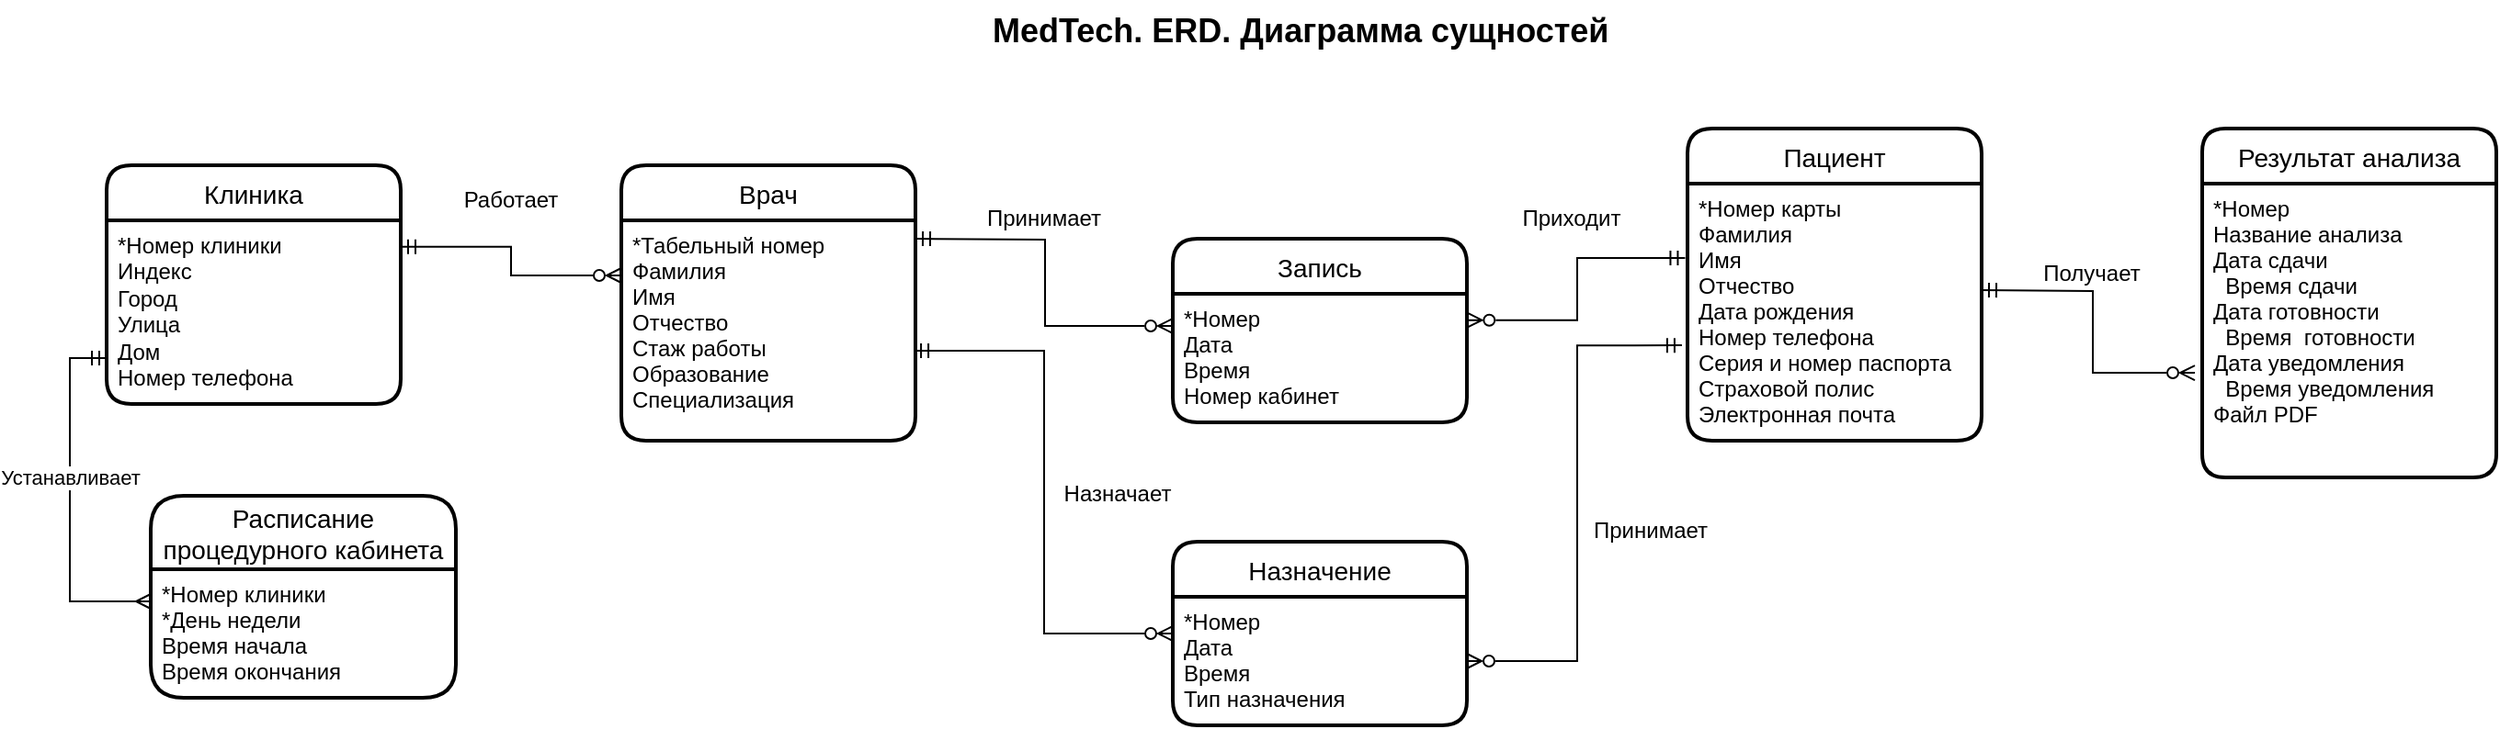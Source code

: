 <mxfile version="21.2.1" type="device" pages="3">
  <diagram id="ZXl2DW8-Nd9x8iIuQtbE" name="ERD_ProceduresBox=Doctor">
    <mxGraphModel dx="1440" dy="2016" grid="1" gridSize="10" guides="1" tooltips="1" connect="1" arrows="1" fold="1" page="1" pageScale="1" pageWidth="827" pageHeight="1169" math="0" shadow="0">
      <root>
        <mxCell id="0" />
        <mxCell id="1" parent="0" />
        <mxCell id="hkTPRWvrsV8Ne4Nc_PmN-1" style="edgeStyle=orthogonalEdgeStyle;rounded=0;orthogonalLoop=1;jettySize=auto;html=1;entryX=0;entryY=0.25;entryDx=0;entryDy=0;fontSize=11;startArrow=ERmandOne;startFill=0;endArrow=ERzeroToMany;endFill=0;exitX=1;exitY=0.144;exitDx=0;exitDy=0;exitPerimeter=0;" parent="1" source="hkTPRWvrsV8Ne4Nc_PmN-3" target="hkTPRWvrsV8Ne4Nc_PmN-5" edge="1">
          <mxGeometry relative="1" as="geometry" />
        </mxCell>
        <mxCell id="hkTPRWvrsV8Ne4Nc_PmN-2" value="Клиника" style="swimlane;childLayout=stackLayout;horizontal=1;startSize=30;horizontalStack=0;rounded=1;fontSize=14;fontStyle=0;strokeWidth=2;resizeParent=0;resizeLast=1;shadow=0;dashed=0;align=center;" parent="1" vertex="1">
          <mxGeometry x="60" y="50" width="160" height="130" as="geometry" />
        </mxCell>
        <mxCell id="hkTPRWvrsV8Ne4Nc_PmN-3" value="*Номер клиники&lt;br&gt;Индекс&lt;br&gt;Город&lt;br&gt;Улица&lt;br&gt;Дом&lt;br&gt;Номер телефона" style="align=left;strokeColor=none;fillColor=none;spacingLeft=4;fontSize=12;verticalAlign=top;resizable=0;rotatable=0;part=1;html=1;" parent="hkTPRWvrsV8Ne4Nc_PmN-2" vertex="1">
          <mxGeometry y="30" width="160" height="100" as="geometry" />
        </mxCell>
        <mxCell id="hkTPRWvrsV8Ne4Nc_PmN-4" value="Врач" style="swimlane;childLayout=stackLayout;horizontal=1;startSize=30;horizontalStack=0;rounded=1;fontSize=14;fontStyle=0;strokeWidth=2;resizeParent=0;resizeLast=1;shadow=0;dashed=0;align=center;" parent="1" vertex="1">
          <mxGeometry x="340" y="50" width="160" height="150" as="geometry" />
        </mxCell>
        <mxCell id="hkTPRWvrsV8Ne4Nc_PmN-5" value="*Табельный номер&#xa;Фамилия&#xa;Имя&#xa;Отчество &#xa;Стаж работы&#xa;Образование&#xa;Специализация" style="align=left;strokeColor=none;fillColor=none;spacingLeft=4;fontSize=12;verticalAlign=top;resizable=0;rotatable=0;part=1;" parent="hkTPRWvrsV8Ne4Nc_PmN-4" vertex="1">
          <mxGeometry y="30" width="160" height="120" as="geometry" />
        </mxCell>
        <mxCell id="hkTPRWvrsV8Ne4Nc_PmN-6" value="Пациент" style="swimlane;childLayout=stackLayout;horizontal=1;startSize=30;horizontalStack=0;rounded=1;fontSize=14;fontStyle=0;strokeWidth=2;resizeParent=0;resizeLast=1;shadow=0;dashed=0;align=center;" parent="1" vertex="1">
          <mxGeometry x="920" y="30" width="160" height="170" as="geometry" />
        </mxCell>
        <mxCell id="hkTPRWvrsV8Ne4Nc_PmN-7" value="*Номер карты&#xa;Фамилия&#xa;Имя &#xa;Отчество&#xa;Дата рождения&#xa;Номер телефона&#xa;Серия и номер паспорта&#xa;Страховой полис&#xa;Электронная почта" style="align=left;strokeColor=none;fillColor=none;spacingLeft=4;fontSize=12;verticalAlign=top;resizable=0;rotatable=0;part=1;" parent="hkTPRWvrsV8Ne4Nc_PmN-6" vertex="1">
          <mxGeometry y="30" width="160" height="140" as="geometry" />
        </mxCell>
        <mxCell id="hkTPRWvrsV8Ne4Nc_PmN-8" value="Запись" style="swimlane;childLayout=stackLayout;horizontal=1;startSize=30;horizontalStack=0;rounded=1;fontSize=14;fontStyle=0;strokeWidth=2;resizeParent=0;resizeLast=1;shadow=0;dashed=0;align=center;" parent="1" vertex="1">
          <mxGeometry x="640" y="90" width="160" height="100" as="geometry" />
        </mxCell>
        <mxCell id="hkTPRWvrsV8Ne4Nc_PmN-9" value="*Номер&#xa;Дата&#xa;Время&#xa;Номер кабинет" style="align=left;strokeColor=none;fillColor=none;spacingLeft=4;fontSize=12;verticalAlign=top;resizable=0;rotatable=0;part=1;" parent="hkTPRWvrsV8Ne4Nc_PmN-8" vertex="1">
          <mxGeometry y="30" width="160" height="70" as="geometry" />
        </mxCell>
        <mxCell id="hkTPRWvrsV8Ne4Nc_PmN-10" style="edgeStyle=orthogonalEdgeStyle;rounded=0;orthogonalLoop=1;jettySize=auto;html=1;entryX=1.001;entryY=0.205;entryDx=0;entryDy=0;fontSize=11;startArrow=ERmandOne;startFill=0;endArrow=ERzeroToMany;endFill=0;exitX=-0.008;exitY=0.289;exitDx=0;exitDy=0;entryPerimeter=0;exitPerimeter=0;" parent="1" source="hkTPRWvrsV8Ne4Nc_PmN-7" target="hkTPRWvrsV8Ne4Nc_PmN-9" edge="1">
          <mxGeometry relative="1" as="geometry" />
        </mxCell>
        <mxCell id="hkTPRWvrsV8Ne4Nc_PmN-11" style="edgeStyle=orthogonalEdgeStyle;rounded=0;orthogonalLoop=1;jettySize=auto;html=1;entryX=0;entryY=0.25;entryDx=0;entryDy=0;fontSize=11;startArrow=ERmandOne;startFill=0;endArrow=ERzeroToMany;endFill=0;" parent="1" target="hkTPRWvrsV8Ne4Nc_PmN-9" edge="1">
          <mxGeometry relative="1" as="geometry">
            <mxPoint x="500" y="90" as="sourcePoint" />
          </mxGeometry>
        </mxCell>
        <mxCell id="hkTPRWvrsV8Ne4Nc_PmN-12" value="&lt;font style=&quot;font-size: 12px;&quot;&gt;Работает&lt;/font&gt;" style="text;html=1;strokeColor=none;fillColor=none;align=center;verticalAlign=middle;whiteSpace=wrap;rounded=0;fontSize=20;" parent="1" vertex="1">
          <mxGeometry x="250" y="50" width="60" height="30" as="geometry" />
        </mxCell>
        <mxCell id="hkTPRWvrsV8Ne4Nc_PmN-13" value="&lt;font style=&quot;font-size: 12px;&quot;&gt;Принимает&lt;/font&gt;" style="text;html=1;strokeColor=none;fillColor=none;align=center;verticalAlign=middle;whiteSpace=wrap;rounded=0;fontSize=20;" parent="1" vertex="1">
          <mxGeometry x="540" y="60" width="60" height="30" as="geometry" />
        </mxCell>
        <mxCell id="hkTPRWvrsV8Ne4Nc_PmN-14" value="&lt;font style=&quot;font-size: 12px;&quot;&gt;Приходит&lt;/font&gt;" style="text;html=1;strokeColor=none;fillColor=none;align=center;verticalAlign=middle;whiteSpace=wrap;rounded=0;fontSize=20;" parent="1" vertex="1">
          <mxGeometry x="827" y="60" width="60" height="30" as="geometry" />
        </mxCell>
        <mxCell id="hkTPRWvrsV8Ne4Nc_PmN-15" value="Результат анализа" style="swimlane;childLayout=stackLayout;horizontal=1;startSize=30;horizontalStack=0;rounded=1;fontSize=14;fontStyle=0;strokeWidth=2;resizeParent=0;resizeLast=1;shadow=0;dashed=0;align=center;arcSize=14;" parent="1" vertex="1">
          <mxGeometry x="1200" y="30" width="160" height="190" as="geometry" />
        </mxCell>
        <mxCell id="hkTPRWvrsV8Ne4Nc_PmN-16" value="*Номер&#xa;Название анализа&#xa;Дата сдачи&#xa;  Время сдачи&#xa;Дата готовности&#xa;  Время  готовности&#xa;Дата уведомления&#xa;  Время уведомления&#xa;Файл PDF" style="align=left;strokeColor=none;fillColor=none;spacingLeft=4;fontSize=12;verticalAlign=top;resizable=0;rotatable=0;part=1;" parent="hkTPRWvrsV8Ne4Nc_PmN-15" vertex="1">
          <mxGeometry y="30" width="160" height="160" as="geometry" />
        </mxCell>
        <mxCell id="hkTPRWvrsV8Ne4Nc_PmN-17" style="edgeStyle=orthogonalEdgeStyle;rounded=0;orthogonalLoop=1;jettySize=auto;html=1;fontSize=11;startArrow=ERmandOne;startFill=0;endArrow=ERzeroToMany;endFill=0;entryX=-0.025;entryY=0.644;entryDx=0;entryDy=0;entryPerimeter=0;" parent="1" target="hkTPRWvrsV8Ne4Nc_PmN-16" edge="1">
          <mxGeometry relative="1" as="geometry">
            <mxPoint x="1080" y="118" as="sourcePoint" />
            <mxPoint x="780" y="234" as="targetPoint" />
          </mxGeometry>
        </mxCell>
        <mxCell id="hkTPRWvrsV8Ne4Nc_PmN-18" value="&lt;font style=&quot;font-size: 12px;&quot;&gt;Получает&lt;/font&gt;" style="text;html=1;strokeColor=none;fillColor=none;align=center;verticalAlign=middle;whiteSpace=wrap;rounded=0;fontSize=20;" parent="1" vertex="1">
          <mxGeometry x="1110" y="90" width="60" height="30" as="geometry" />
        </mxCell>
        <mxCell id="SaJz_vqMNugFHD-PWeMp-2" value="Назначение" style="swimlane;childLayout=stackLayout;horizontal=1;startSize=30;horizontalStack=0;rounded=1;fontSize=14;fontStyle=0;strokeWidth=2;resizeParent=0;resizeLast=1;shadow=0;dashed=0;align=center;" parent="1" vertex="1">
          <mxGeometry x="640" y="255" width="160" height="100" as="geometry" />
        </mxCell>
        <mxCell id="SaJz_vqMNugFHD-PWeMp-3" value="*Номер&#xa;Дата&#xa;Время&#xa;Тип назначения" style="align=left;strokeColor=none;fillColor=none;spacingLeft=4;fontSize=12;verticalAlign=top;resizable=0;rotatable=0;part=1;" parent="SaJz_vqMNugFHD-PWeMp-2" vertex="1">
          <mxGeometry y="30" width="160" height="70" as="geometry" />
        </mxCell>
        <mxCell id="SaJz_vqMNugFHD-PWeMp-4" style="edgeStyle=orthogonalEdgeStyle;rounded=0;orthogonalLoop=1;jettySize=auto;html=1;entryX=0;entryY=0.5;entryDx=0;entryDy=0;fontSize=11;startArrow=ERmandOne;startFill=0;endArrow=ERzeroToMany;endFill=0;exitX=0.994;exitY=0.592;exitDx=0;exitDy=0;exitPerimeter=0;" parent="1" source="hkTPRWvrsV8Ne4Nc_PmN-5" target="SaJz_vqMNugFHD-PWeMp-2" edge="1">
          <mxGeometry relative="1" as="geometry">
            <mxPoint x="510" y="100" as="sourcePoint" />
            <mxPoint x="650" y="148" as="targetPoint" />
          </mxGeometry>
        </mxCell>
        <mxCell id="SaJz_vqMNugFHD-PWeMp-5" value="&lt;font style=&quot;font-size: 12px;&quot;&gt;Назначает&lt;/font&gt;" style="text;html=1;strokeColor=none;fillColor=none;align=center;verticalAlign=middle;whiteSpace=wrap;rounded=0;fontSize=20;" parent="1" vertex="1">
          <mxGeometry x="580" y="210" width="60" height="30" as="geometry" />
        </mxCell>
        <mxCell id="SaJz_vqMNugFHD-PWeMp-7" style="edgeStyle=orthogonalEdgeStyle;rounded=0;orthogonalLoop=1;jettySize=auto;html=1;entryX=1;entryY=0.5;entryDx=0;entryDy=0;fontSize=11;startArrow=ERmandOne;startFill=0;endArrow=ERzeroToMany;endFill=0;exitX=-0.019;exitY=0.629;exitDx=0;exitDy=0;exitPerimeter=0;" parent="1" source="hkTPRWvrsV8Ne4Nc_PmN-7" target="SaJz_vqMNugFHD-PWeMp-3" edge="1">
          <mxGeometry relative="1" as="geometry">
            <mxPoint x="929" y="110" as="sourcePoint" />
            <mxPoint x="810" y="144" as="targetPoint" />
          </mxGeometry>
        </mxCell>
        <mxCell id="SaJz_vqMNugFHD-PWeMp-8" value="&lt;font style=&quot;font-size: 12px;&quot;&gt;Принимает&lt;/font&gt;" style="text;html=1;strokeColor=none;fillColor=none;align=center;verticalAlign=middle;whiteSpace=wrap;rounded=0;fontSize=20;" parent="1" vertex="1">
          <mxGeometry x="870" y="230" width="60" height="30" as="geometry" />
        </mxCell>
        <mxCell id="Uo2wWta1ekSTrTEE99n0-2" value="Расписание &#xa;процедурного кабинета" style="swimlane;childLayout=stackLayout;horizontal=1;startSize=40;horizontalStack=0;rounded=1;fontSize=14;fontStyle=0;strokeWidth=2;resizeParent=0;resizeLast=1;shadow=0;dashed=0;align=center;" parent="1" vertex="1">
          <mxGeometry x="84" y="230" width="166" height="110" as="geometry" />
        </mxCell>
        <mxCell id="Uo2wWta1ekSTrTEE99n0-3" value="*Номер клиники&#xa;*День недели&#xa;Время начала&#xa;Время окончания" style="align=left;strokeColor=none;fillColor=none;spacingLeft=4;fontSize=12;verticalAlign=top;resizable=0;rotatable=0;part=1;" parent="Uo2wWta1ekSTrTEE99n0-2" vertex="1">
          <mxGeometry y="40" width="166" height="70" as="geometry" />
        </mxCell>
        <mxCell id="Uo2wWta1ekSTrTEE99n0-4" value="Устанавливает" style="edgeStyle=orthogonalEdgeStyle;rounded=0;orthogonalLoop=1;jettySize=auto;html=1;entryX=0;entryY=0.25;entryDx=0;entryDy=0;fontSize=11;startArrow=ERmandOne;startFill=0;endArrow=ERmany;endFill=0;exitX=0;exitY=0.75;exitDx=0;exitDy=0;" parent="1" source="hkTPRWvrsV8Ne4Nc_PmN-3" target="Uo2wWta1ekSTrTEE99n0-3" edge="1">
          <mxGeometry x="-0.135" relative="1" as="geometry">
            <mxPoint x="230" y="156" as="sourcePoint" />
            <mxPoint x="350" y="170" as="targetPoint" />
            <Array as="points">
              <mxPoint x="40" y="155" />
              <mxPoint x="40" y="288" />
            </Array>
            <mxPoint as="offset" />
          </mxGeometry>
        </mxCell>
        <mxCell id="GjJm5sbr3TUNZWDOuJw_-1" value="&lt;div style=&quot;text-align: center;&quot;&gt;&lt;span style=&quot;font-size: 18px;&quot;&gt;&lt;b&gt;MedTech. ERD. Диаграмма сущностей&lt;/b&gt;&lt;/span&gt;&lt;/div&gt;" style="text;whiteSpace=wrap;html=1;" vertex="1" parent="1">
          <mxGeometry x="540" y="-40" width="560" height="70" as="geometry" />
        </mxCell>
      </root>
    </mxGraphModel>
  </diagram>
  <diagram id="FZimzOWbiY0pmrnXrLaN" name="DFD_контекстная">
    <mxGraphModel dx="1234" dy="1895" grid="1" gridSize="10" guides="1" tooltips="1" connect="1" arrows="1" fold="1" page="1" pageScale="1" pageWidth="827" pageHeight="1169" math="0" shadow="0">
      <root>
        <mxCell id="0" />
        <mxCell id="1" parent="0" />
        <mxCell id="EAW9twQUnGGo6U67r0AB-1" value="0" style="swimlane;childLayout=stackLayout;horizontal=1;startSize=30;horizontalStack=0;rounded=1;fontSize=14;fontStyle=0;strokeWidth=1;resizeParent=0;resizeLast=1;shadow=0;dashed=0;align=center;fillColor=#FFFFFF;" parent="1" vertex="1">
          <mxGeometry x="240" y="-550" width="460" height="110" as="geometry" />
        </mxCell>
        <mxCell id="EAW9twQUnGGo6U67r0AB-2" value="Приложение &quot;Вита&quot;" style="align=center;strokeColor=none;fillColor=none;spacingLeft=4;fontSize=12;verticalAlign=middle;resizable=0;rotatable=0;part=1;" parent="EAW9twQUnGGo6U67r0AB-1" vertex="1">
          <mxGeometry y="30" width="460" height="80" as="geometry" />
        </mxCell>
        <mxCell id="EAW9twQUnGGo6U67r0AB-3" value="Врач" style="html=1;dashed=0;whitespace=wrap;" parent="1" vertex="1">
          <mxGeometry x="240" y="-310" width="460" height="50" as="geometry" />
        </mxCell>
        <mxCell id="EAW9twQUnGGo6U67r0AB-4" value="Лаборатория" style="html=1;dashed=0;whitespace=wrap;" parent="1" vertex="1">
          <mxGeometry x="20" y="-510" width="110" height="50" as="geometry" />
        </mxCell>
        <mxCell id="EAW9twQUnGGo6U67r0AB-5" value="Пациент" style="html=1;dashed=0;whitespace=wrap;" parent="1" vertex="1">
          <mxGeometry x="240" y="-720" width="460" height="50" as="geometry" />
        </mxCell>
        <mxCell id="U1_i8zwQHB1odN1YmL2d-1" value="Назначение &lt;br&gt;на обследование" style="endArrow=classic;html=1;rounded=0;entryX=0.064;entryY=1.045;entryDx=0;entryDy=0;entryPerimeter=0;exitX=0.064;exitY=-0.014;exitDx=0;exitDy=0;exitPerimeter=0;" parent="1" source="EAW9twQUnGGo6U67r0AB-1" target="EAW9twQUnGGo6U67r0AB-5" edge="1">
          <mxGeometry width="50" height="50" relative="1" as="geometry">
            <mxPoint x="430" y="-600" as="sourcePoint" />
            <mxPoint x="433" y="-670" as="targetPoint" />
            <Array as="points" />
          </mxGeometry>
        </mxCell>
        <mxCell id="U1_i8zwQHB1odN1YmL2d-3" value="Уведомление о готовности &lt;br&gt;результатов анализов" style="endArrow=classic;html=1;rounded=0;exitX=0.25;exitY=0;exitDx=0;exitDy=0;" parent="1" edge="1">
          <mxGeometry x="0.5" width="50" height="50" relative="1" as="geometry">
            <mxPoint x="450" y="-550" as="sourcePoint" />
            <mxPoint x="450" y="-670" as="targetPoint" />
            <Array as="points" />
            <mxPoint as="offset" />
          </mxGeometry>
        </mxCell>
        <mxCell id="U1_i8zwQHB1odN1YmL2d-6" value="Расписание &lt;br&gt;процедурного кабинета" style="endArrow=classic;html=1;rounded=0;exitX=0.229;exitY=-0.016;exitDx=0;exitDy=0;exitPerimeter=0;entryX=0.228;entryY=1;entryDx=0;entryDy=0;entryPerimeter=0;" parent="1" source="EAW9twQUnGGo6U67r0AB-1" target="EAW9twQUnGGo6U67r0AB-5" edge="1">
          <mxGeometry x="-0.51" width="50" height="50" relative="1" as="geometry">
            <mxPoint x="330" y="-570" as="sourcePoint" />
            <mxPoint x="431" y="-539" as="targetPoint" />
            <Array as="points" />
            <mxPoint as="offset" />
          </mxGeometry>
        </mxCell>
        <mxCell id="U1_i8zwQHB1odN1YmL2d-8" value="Запрос результатов &lt;br&gt;анализов" style="endArrow=classic;html=1;rounded=0;entryX=0.642;entryY=-0.025;entryDx=0;entryDy=0;entryPerimeter=0;exitX=0.637;exitY=0.995;exitDx=0;exitDy=0;exitPerimeter=0;" parent="1" source="EAW9twQUnGGo6U67r0AB-5" target="EAW9twQUnGGo6U67r0AB-1" edge="1">
          <mxGeometry x="-0.014" y="3" width="50" height="50" relative="1" as="geometry">
            <mxPoint x="610" y="-650" as="sourcePoint" />
            <mxPoint x="490" y="-540" as="targetPoint" />
            <Array as="points" />
            <mxPoint as="offset" />
          </mxGeometry>
        </mxCell>
        <mxCell id="U1_i8zwQHB1odN1YmL2d-9" value="Результаты &lt;br&gt;анализов" style="endArrow=classic;html=1;rounded=0;exitX=0.803;exitY=-0.014;exitDx=0;exitDy=0;exitPerimeter=0;entryX=0.8;entryY=1.07;entryDx=0;entryDy=0;entryPerimeter=0;" parent="1" source="EAW9twQUnGGo6U67r0AB-1" target="EAW9twQUnGGo6U67r0AB-5" edge="1">
          <mxGeometry x="-0.483" y="-2" width="50" height="50" relative="1" as="geometry">
            <mxPoint x="460" y="-540" as="sourcePoint" />
            <mxPoint x="596" y="-669" as="targetPoint" />
            <Array as="points" />
            <mxPoint as="offset" />
          </mxGeometry>
        </mxCell>
        <mxCell id="U1_i8zwQHB1odN1YmL2d-10" value="Назначение &lt;br&gt;на лечение" style="endArrow=classic;html=1;rounded=0;entryX=0.949;entryY=1.045;entryDx=0;entryDy=0;entryPerimeter=0;exitX=0.955;exitY=0.009;exitDx=0;exitDy=0;exitPerimeter=0;" parent="1" source="EAW9twQUnGGo6U67r0AB-1" target="EAW9twQUnGGo6U67r0AB-5" edge="1">
          <mxGeometry x="0.597" width="50" height="50" relative="1" as="geometry">
            <mxPoint x="405" y="-450" as="sourcePoint" />
            <mxPoint x="279" y="-658" as="targetPoint" />
            <Array as="points" />
            <mxPoint y="-1" as="offset" />
          </mxGeometry>
        </mxCell>
        <mxCell id="U1_i8zwQHB1odN1YmL2d-11" value="Результаты &lt;br&gt;анализов" style="endArrow=classic;html=1;rounded=0;exitX=1;exitY=0.5;exitDx=0;exitDy=0;entryX=0.001;entryY=0.387;entryDx=0;entryDy=0;entryPerimeter=0;" parent="1" source="EAW9twQUnGGo6U67r0AB-4" target="EAW9twQUnGGo6U67r0AB-2" edge="1">
          <mxGeometry x="-0.11" y="-3" width="50" height="50" relative="1" as="geometry">
            <mxPoint x="470" y="-350" as="sourcePoint" />
            <mxPoint x="240" y="-460" as="targetPoint" />
            <Array as="points" />
            <mxPoint as="offset" />
          </mxGeometry>
        </mxCell>
        <mxCell id="U1_i8zwQHB1odN1YmL2d-13" value="Назначение &lt;br&gt;на обследование" style="endArrow=classic;html=1;rounded=0;entryX=0.077;entryY=1.028;entryDx=0;entryDy=0;entryPerimeter=0;exitX=0.077;exitY=-0.03;exitDx=0;exitDy=0;exitPerimeter=0;" parent="1" source="EAW9twQUnGGo6U67r0AB-3" target="EAW9twQUnGGo6U67r0AB-2" edge="1">
          <mxGeometry width="50" height="50" relative="1" as="geometry">
            <mxPoint x="240" y="-355" as="sourcePoint" />
            <mxPoint x="279" y="-658" as="targetPoint" />
            <Array as="points" />
          </mxGeometry>
        </mxCell>
        <mxCell id="U1_i8zwQHB1odN1YmL2d-14" value="Назначение &lt;br&gt;на лечение" style="endArrow=classic;html=1;rounded=0;entryX=0.96;entryY=1.044;entryDx=0;entryDy=0;exitX=0.968;exitY=0.02;exitDx=0;exitDy=0;exitPerimeter=0;entryPerimeter=0;" parent="1" source="EAW9twQUnGGo6U67r0AB-3" target="EAW9twQUnGGo6U67r0AB-2" edge="1">
          <mxGeometry x="0.597" width="50" height="50" relative="1" as="geometry">
            <mxPoint x="555" y="-470" as="sourcePoint" />
            <mxPoint x="687" y="-658" as="targetPoint" />
            <Array as="points" />
            <mxPoint y="-1" as="offset" />
          </mxGeometry>
        </mxCell>
        <mxCell id="U1_i8zwQHB1odN1YmL2d-15" value="Запрос результатов &lt;br&gt;анализов" style="endArrow=classic;html=1;rounded=0;entryX=0.642;entryY=0.997;entryDx=0;entryDy=0;exitX=0.651;exitY=-0.005;exitDx=0;exitDy=0;exitPerimeter=0;entryPerimeter=0;" parent="1" source="EAW9twQUnGGo6U67r0AB-3" target="EAW9twQUnGGo6U67r0AB-2" edge="1">
          <mxGeometry x="-0.541" y="-3" width="50" height="50" relative="1" as="geometry">
            <mxPoint x="543" y="-660" as="sourcePoint" />
            <mxPoint x="508" y="-542" as="targetPoint" />
            <Array as="points" />
            <mxPoint as="offset" />
          </mxGeometry>
        </mxCell>
        <mxCell id="U1_i8zwQHB1odN1YmL2d-17" value="Результаты &lt;br&gt;анализов" style="endArrow=classic;html=1;rounded=0;entryX=0.811;entryY=-0.005;entryDx=0;entryDy=0;entryPerimeter=0;exitX=0.805;exitY=1.028;exitDx=0;exitDy=0;exitPerimeter=0;" parent="1" source="EAW9twQUnGGo6U67r0AB-2" target="EAW9twQUnGGo6U67r0AB-3" edge="1">
          <mxGeometry x="-0.23" y="-5" width="50" height="50" relative="1" as="geometry">
            <mxPoint x="450" y="-440" as="sourcePoint" />
            <mxPoint x="606" y="-659" as="targetPoint" />
            <Array as="points" />
            <mxPoint as="offset" />
          </mxGeometry>
        </mxCell>
        <mxCell id="9NMPc4JdDQeEAG2CAaYq-1" value="&lt;div style=&quot;text-align: center;&quot;&gt;&lt;span style=&quot;font-size: 18px;&quot;&gt;&lt;b&gt;MedTech. Data Flow&amp;nbsp;&amp;nbsp;&lt;/b&gt;&lt;/span&gt;&lt;/div&gt;&lt;div style=&quot;text-align: center;&quot;&gt;&lt;span style=&quot;font-size: 18px;&quot;&gt;&lt;b&gt;Контекстная диаграмма потоков данных&lt;/b&gt;&lt;/span&gt;&lt;/div&gt;" style="text;whiteSpace=wrap;html=1;" vertex="1" parent="1">
          <mxGeometry x="290" y="-780" width="450" height="40" as="geometry" />
        </mxCell>
      </root>
    </mxGraphModel>
  </diagram>
  <diagram id="5hfhekeH1kYWlCb4wukP" name="DFD_логические">
    <mxGraphModel dx="1440" dy="2016" grid="1" gridSize="10" guides="1" tooltips="1" connect="1" arrows="1" fold="1" page="1" pageScale="1" pageWidth="827" pageHeight="1169" math="0" shadow="0">
      <root>
        <mxCell id="0" />
        <mxCell id="1" parent="0" />
        <mxCell id="zHWXq6wu1UEvpox1hKBq-1" value="Пациент" style="html=1;fontSize=11;" parent="1" vertex="1">
          <mxGeometry x="410" y="-660" width="770" height="50" as="geometry" />
        </mxCell>
        <mxCell id="zHWXq6wu1UEvpox1hKBq-2" value="Врач" style="html=1;fontSize=11;" parent="1" vertex="1">
          <mxGeometry x="420" y="-210" width="760" height="50" as="geometry" />
        </mxCell>
        <mxCell id="zHWXq6wu1UEvpox1hKBq-3" value="Лаборатория" style="html=1;fontSize=11;" parent="1" vertex="1">
          <mxGeometry x="190" y="-510" width="110" height="50" as="geometry" />
        </mxCell>
        <mxCell id="zHWXq6wu1UEvpox1hKBq-4" value="1" style="swimlane;childLayout=stackLayout;horizontal=1;startSize=30;horizontalStack=0;rounded=1;fontSize=14;fontStyle=0;strokeWidth=1;resizeParent=0;resizeLast=1;shadow=0;dashed=0;align=center;fillColor=#FFFFFF;" parent="1" vertex="1">
          <mxGeometry x="414" y="-470" width="356" height="110" as="geometry" />
        </mxCell>
        <mxCell id="zHWXq6wu1UEvpox1hKBq-5" value="Пройти обследование" style="align=center;strokeColor=none;fillColor=none;spacingLeft=4;fontSize=12;verticalAlign=middle;resizable=0;rotatable=0;part=1;" parent="zHWXq6wu1UEvpox1hKBq-4" vertex="1">
          <mxGeometry y="30" width="356" height="80" as="geometry" />
        </mxCell>
        <mxCell id="IhU7oc8Vnzvh6mDa7Yuc-6" value="Назначение &lt;br&gt;на обследование" style="endArrow=classic;html=1;rounded=0;exitX=0.077;exitY=-0.005;exitDx=0;exitDy=0;exitPerimeter=0;entryX=0.04;entryY=1.06;entryDx=0;entryDy=0;entryPerimeter=0;" parent="1" source="zHWXq6wu1UEvpox1hKBq-4" target="zHWXq6wu1UEvpox1hKBq-1" edge="1">
          <mxGeometry width="50" height="50" relative="1" as="geometry">
            <mxPoint x="1060" y="-530" as="sourcePoint" />
            <mxPoint x="440" y="-590" as="targetPoint" />
            <Array as="points" />
          </mxGeometry>
        </mxCell>
        <mxCell id="IhU7oc8Vnzvh6mDa7Yuc-7" value="Уведомление о готовности &lt;br&gt;результатов анализов" style="endArrow=classic;html=1;rounded=0;exitX=0.412;exitY=-0.005;exitDx=0;exitDy=0;entryX=0.195;entryY=1.036;entryDx=0;entryDy=0;entryPerimeter=0;exitPerimeter=0;" parent="1" source="zHWXq6wu1UEvpox1hKBq-4" target="zHWXq6wu1UEvpox1hKBq-1" edge="1">
          <mxGeometry x="0.5" width="50" height="50" relative="1" as="geometry">
            <mxPoint x="1080" y="-480" as="sourcePoint" />
            <mxPoint x="1080" y="-600" as="targetPoint" />
            <Array as="points" />
            <mxPoint as="offset" />
          </mxGeometry>
        </mxCell>
        <mxCell id="IhU7oc8Vnzvh6mDa7Yuc-8" value="Расписание&lt;br style=&quot;border-color: var(--border-color);&quot;&gt;процедурного кабинета" style="endArrow=none;html=1;rounded=0;exitX=0.125;exitY=1.06;exitDx=0;exitDy=0;entryX=0.25;entryY=0;entryDx=0;entryDy=0;exitPerimeter=0;startArrow=classic;startFill=1;endFill=0;" parent="1" source="zHWXq6wu1UEvpox1hKBq-1" target="zHWXq6wu1UEvpox1hKBq-4" edge="1">
          <mxGeometry x="0.416" y="-1" width="50" height="50" relative="1" as="geometry">
            <mxPoint x="972" y="-589" as="sourcePoint" />
            <mxPoint x="1061" y="-469" as="targetPoint" />
            <Array as="points" />
            <mxPoint y="1" as="offset" />
          </mxGeometry>
        </mxCell>
        <mxCell id="IhU7oc8Vnzvh6mDa7Yuc-9" value="Запрос результатов &lt;br&gt;анализов" style="endArrow=classic;html=1;rounded=0;entryX=0.572;entryY=-0.016;entryDx=0;entryDy=0;entryPerimeter=0;exitX=0.266;exitY=1.036;exitDx=0;exitDy=0;exitPerimeter=0;" parent="1" source="zHWXq6wu1UEvpox1hKBq-1" target="zHWXq6wu1UEvpox1hKBq-4" edge="1">
          <mxGeometry x="-0.014" y="3" width="50" height="50" relative="1" as="geometry">
            <mxPoint x="1240" y="-580" as="sourcePoint" />
            <mxPoint x="1120" y="-470" as="targetPoint" />
            <Array as="points" />
            <mxPoint as="offset" />
          </mxGeometry>
        </mxCell>
        <mxCell id="IhU7oc8Vnzvh6mDa7Yuc-10" value="Результаты &lt;br&gt;анализов" style="endArrow=classic;html=1;rounded=0;exitX=0.858;exitY=-0.016;exitDx=0;exitDy=0;exitPerimeter=0;entryX=0.396;entryY=1.013;entryDx=0;entryDy=0;entryPerimeter=0;" parent="1" source="zHWXq6wu1UEvpox1hKBq-4" target="zHWXq6wu1UEvpox1hKBq-1" edge="1">
          <mxGeometry x="-0.483" y="-2" width="50" height="50" relative="1" as="geometry">
            <mxPoint x="1090" y="-470" as="sourcePoint" />
            <mxPoint x="1226" y="-599" as="targetPoint" />
            <Array as="points" />
            <mxPoint as="offset" />
          </mxGeometry>
        </mxCell>
        <mxCell id="IhU7oc8Vnzvh6mDa7Yuc-11" value="Назначение &lt;br&gt;на лечение" style="endArrow=classic;html=1;rounded=0;entryX=0.93;entryY=1.036;entryDx=0;entryDy=0;entryPerimeter=0;exitX=0.839;exitY=-0.016;exitDx=0;exitDy=0;exitPerimeter=0;" parent="1" source="IhU7oc8Vnzvh6mDa7Yuc-19" target="zHWXq6wu1UEvpox1hKBq-1" edge="1">
          <mxGeometry x="0.597" width="50" height="50" relative="1" as="geometry">
            <mxPoint x="1455" y="-360" as="sourcePoint" />
            <mxPoint x="881.62" y="-610.55" as="targetPoint" />
            <Array as="points" />
            <mxPoint y="-1" as="offset" />
          </mxGeometry>
        </mxCell>
        <mxCell id="IhU7oc8Vnzvh6mDa7Yuc-12" value="Результаты &lt;br&gt;анализов" style="endArrow=classic;html=1;rounded=0;exitX=1;exitY=0.5;exitDx=0;exitDy=0;entryX=-0.005;entryY=0.368;entryDx=0;entryDy=0;entryPerimeter=0;" parent="1" source="zHWXq6wu1UEvpox1hKBq-3" target="zHWXq6wu1UEvpox1hKBq-5" edge="1">
          <mxGeometry x="-0.11" y="-3" width="50" height="50" relative="1" as="geometry">
            <mxPoint x="1100" y="-280" as="sourcePoint" />
            <mxPoint x="870" y="-390" as="targetPoint" />
            <Array as="points" />
            <mxPoint as="offset" />
          </mxGeometry>
        </mxCell>
        <mxCell id="IhU7oc8Vnzvh6mDa7Yuc-13" value="Назначение &lt;br&gt;на обследование" style="endArrow=classic;html=1;rounded=0;entryX=0.103;entryY=1.015;entryDx=0;entryDy=0;entryPerimeter=0;exitX=0.039;exitY=-0.022;exitDx=0;exitDy=0;exitPerimeter=0;" parent="1" source="zHWXq6wu1UEvpox1hKBq-2" target="zHWXq6wu1UEvpox1hKBq-5" edge="1">
          <mxGeometry width="50" height="50" relative="1" as="geometry">
            <mxPoint x="870" y="-285" as="sourcePoint" />
            <mxPoint x="909" y="-588" as="targetPoint" />
            <Array as="points" />
          </mxGeometry>
        </mxCell>
        <mxCell id="IhU7oc8Vnzvh6mDa7Yuc-14" value="Назначение &lt;br&gt;на лечение" style="endArrow=classic;html=1;rounded=0;entryX=0.839;entryY=1.015;entryDx=0;entryDy=0;entryPerimeter=0;" parent="1" target="IhU7oc8Vnzvh6mDa7Yuc-20" edge="1">
          <mxGeometry x="0.597" width="50" height="50" relative="1" as="geometry">
            <mxPoint x="1127" y="-210" as="sourcePoint" />
            <mxPoint x="1737" y="-568" as="targetPoint" />
            <Array as="points" />
            <mxPoint y="-1" as="offset" />
          </mxGeometry>
        </mxCell>
        <mxCell id="IhU7oc8Vnzvh6mDa7Yuc-19" value="2" style="swimlane;childLayout=stackLayout;horizontal=1;startSize=30;horizontalStack=0;rounded=1;fontSize=14;fontStyle=0;strokeWidth=1;resizeParent=0;resizeLast=1;shadow=0;dashed=0;align=center;fillColor=#FFFFFF;" parent="1" vertex="1">
          <mxGeometry x="850" y="-470" width="330" height="110" as="geometry" />
        </mxCell>
        <mxCell id="IhU7oc8Vnzvh6mDa7Yuc-20" value="Пройти&#xa;медикаментозное &#xa;лечение" style="align=center;strokeColor=none;fillColor=none;spacingLeft=4;fontSize=12;verticalAlign=middle;resizable=0;rotatable=0;part=1;" parent="IhU7oc8Vnzvh6mDa7Yuc-19" vertex="1">
          <mxGeometry y="30" width="330" height="80" as="geometry" />
        </mxCell>
        <mxCell id="_ghf7tnCaNYiLIRfCHn--1" value="D1&amp;nbsp;&lt;span style=&quot;white-space: pre;&quot;&gt;   &lt;/span&gt;Результат анализа" style="html=1;dashed=0;whiteSpace=wrap;shape=mxgraph.dfd.dataStoreID;align=left;spacingLeft=3;points=[[0,0],[0.5,0],[1,0],[0,0.5],[1,0.5],[0,1],[0.5,1],[1,1]];" parent="1" vertex="1">
          <mxGeometry x="600" y="-260" width="140" height="30" as="geometry" />
        </mxCell>
        <mxCell id="fPSS0yAdCSyzKIoXvEiX-3" value="Результаты &lt;br&gt;анализов" style="endArrow=classic;html=1;rounded=0;entryX=0.669;entryY=-0.096;entryDx=0;entryDy=0;exitX=0.853;exitY=1.001;exitDx=0;exitDy=0;exitPerimeter=0;edgeStyle=orthogonalEdgeStyle;entryPerimeter=0;startArrow=classic;startFill=1;" parent="1" source="zHWXq6wu1UEvpox1hKBq-5" target="_ghf7tnCaNYiLIRfCHn--1" edge="1">
          <mxGeometry x="-0.506" y="12" width="50" height="50" relative="1" as="geometry">
            <mxPoint x="729" y="-462" as="sourcePoint" />
            <mxPoint x="725" y="-599" as="targetPoint" />
            <Array as="points">
              <mxPoint x="718" y="-300" />
              <mxPoint x="694" y="-300" />
            </Array>
            <mxPoint y="1" as="offset" />
          </mxGeometry>
        </mxCell>
        <mxCell id="hC8X2ESgWbDBqYPb2rQp-1" value="D2&amp;nbsp;&lt;span style=&quot;white-space: pre;&quot;&gt;   &lt;/span&gt;Назначение" style="html=1;dashed=0;whiteSpace=wrap;shape=mxgraph.dfd.dataStoreID;align=left;spacingLeft=3;points=[[0,0],[0.5,0],[1,0],[0,0.5],[1,0.5],[0,1],[0.5,1],[1,1]];" parent="1" vertex="1">
          <mxGeometry x="850" y="-260" width="140" height="30" as="geometry" />
        </mxCell>
        <mxCell id="hC8X2ESgWbDBqYPb2rQp-2" value="Назначение на лечение" style="endArrow=classic;html=1;rounded=0;edgeStyle=orthogonalEdgeStyle;entryX=0.68;entryY=-0.037;entryDx=0;entryDy=0;entryPerimeter=0;startArrow=classic;startFill=1;" parent="1" source="IhU7oc8Vnzvh6mDa7Yuc-20" target="hC8X2ESgWbDBqYPb2rQp-1" edge="1">
          <mxGeometry x="0.4" y="20" width="50" height="50" relative="1" as="geometry">
            <mxPoint x="1220" y="-400" as="sourcePoint" />
            <mxPoint x="1280" y="-420" as="targetPoint" />
            <Array as="points" />
            <mxPoint x="1" as="offset" />
          </mxGeometry>
        </mxCell>
        <mxCell id="Yz-OQ-Cju0Fl6STGerCs-1" value="Уведомление о готовности &lt;br&gt;результатов анализов" style="endArrow=classic;html=1;rounded=0;entryX=0;entryY=0.5;entryDx=0;entryDy=0;endFill=1;startArrow=classic;startFill=1;" parent="1" target="_ghf7tnCaNYiLIRfCHn--1" edge="1">
          <mxGeometry x="-0.333" width="50" height="50" relative="1" as="geometry">
            <mxPoint x="567" y="-359" as="sourcePoint" />
            <mxPoint x="570" y="-598" as="targetPoint" />
            <Array as="points">
              <mxPoint x="567" y="-245" />
            </Array>
            <mxPoint as="offset" />
          </mxGeometry>
        </mxCell>
        <mxCell id="Yz-OQ-Cju0Fl6STGerCs-3" value="Назначение на обследование" style="endArrow=classic;html=1;rounded=0;edgeStyle=orthogonalEdgeStyle;entryX=0;entryY=0.5;entryDx=0;entryDy=0;exitX=1;exitY=0.5;exitDx=0;exitDy=0;startArrow=classic;startFill=1;" parent="1" source="zHWXq6wu1UEvpox1hKBq-5" target="hC8X2ESgWbDBqYPb2rQp-1" edge="1">
          <mxGeometry x="0.4" y="20" width="50" height="50" relative="1" as="geometry">
            <mxPoint x="1025" y="-350" as="sourcePoint" />
            <mxPoint x="955" y="-251" as="targetPoint" />
            <Array as="points" />
            <mxPoint x="1" as="offset" />
          </mxGeometry>
        </mxCell>
        <mxCell id="-ljJmyd_CcxY32u6c2fn-1" value="D3&amp;nbsp;&lt;span style=&quot;white-space: pre;&quot;&gt;   Расписание проц кабинета&lt;/span&gt;" style="html=1;dashed=0;whiteSpace=wrap;shape=mxgraph.dfd.dataStoreID;align=left;spacingLeft=3;points=[[0,0],[0.5,0],[1,0],[0,0.5],[1,0.5],[0,1],[0.5,1],[1,1]];" parent="1" vertex="1">
          <mxGeometry x="210" y="-260" width="180" height="30" as="geometry" />
        </mxCell>
        <mxCell id="-ljJmyd_CcxY32u6c2fn-2" value="Расписание&lt;br style=&quot;border-color: var(--border-color);&quot;&gt;процедурного кабинета" style="endArrow=classic;html=1;rounded=0;exitX=0;exitY=0.75;exitDx=0;exitDy=0;entryX=0.5;entryY=0;entryDx=0;entryDy=0;edgeStyle=orthogonalEdgeStyle;startArrow=classic;startFill=1;" parent="1" source="zHWXq6wu1UEvpox1hKBq-5" target="-ljJmyd_CcxY32u6c2fn-1" edge="1">
          <mxGeometry x="0.416" y="-1" width="50" height="50" relative="1" as="geometry">
            <mxPoint x="516" y="-597" as="sourcePoint" />
            <mxPoint x="513" y="-460" as="targetPoint" />
            <mxPoint y="1" as="offset" />
          </mxGeometry>
        </mxCell>
        <mxCell id="O-VDBtQbuX7HgFtKmNkA-1" value="&lt;div style=&quot;text-align: center;&quot;&gt;&lt;span style=&quot;font-size: 18px;&quot;&gt;&lt;b&gt;MedTech. Data Flow&amp;nbsp;&lt;/b&gt;&lt;/span&gt;&lt;/div&gt;&lt;div style=&quot;text-align: center;&quot;&gt;&lt;span style=&quot;font-size: 18px;&quot;&gt;&lt;b&gt;Логическая диаграмма потоков данных&lt;/b&gt;&lt;/span&gt;&lt;/div&gt;" style="text;whiteSpace=wrap;html=1;" vertex="1" parent="1">
          <mxGeometry x="600" y="-720" width="450" height="40" as="geometry" />
        </mxCell>
      </root>
    </mxGraphModel>
  </diagram>
</mxfile>
